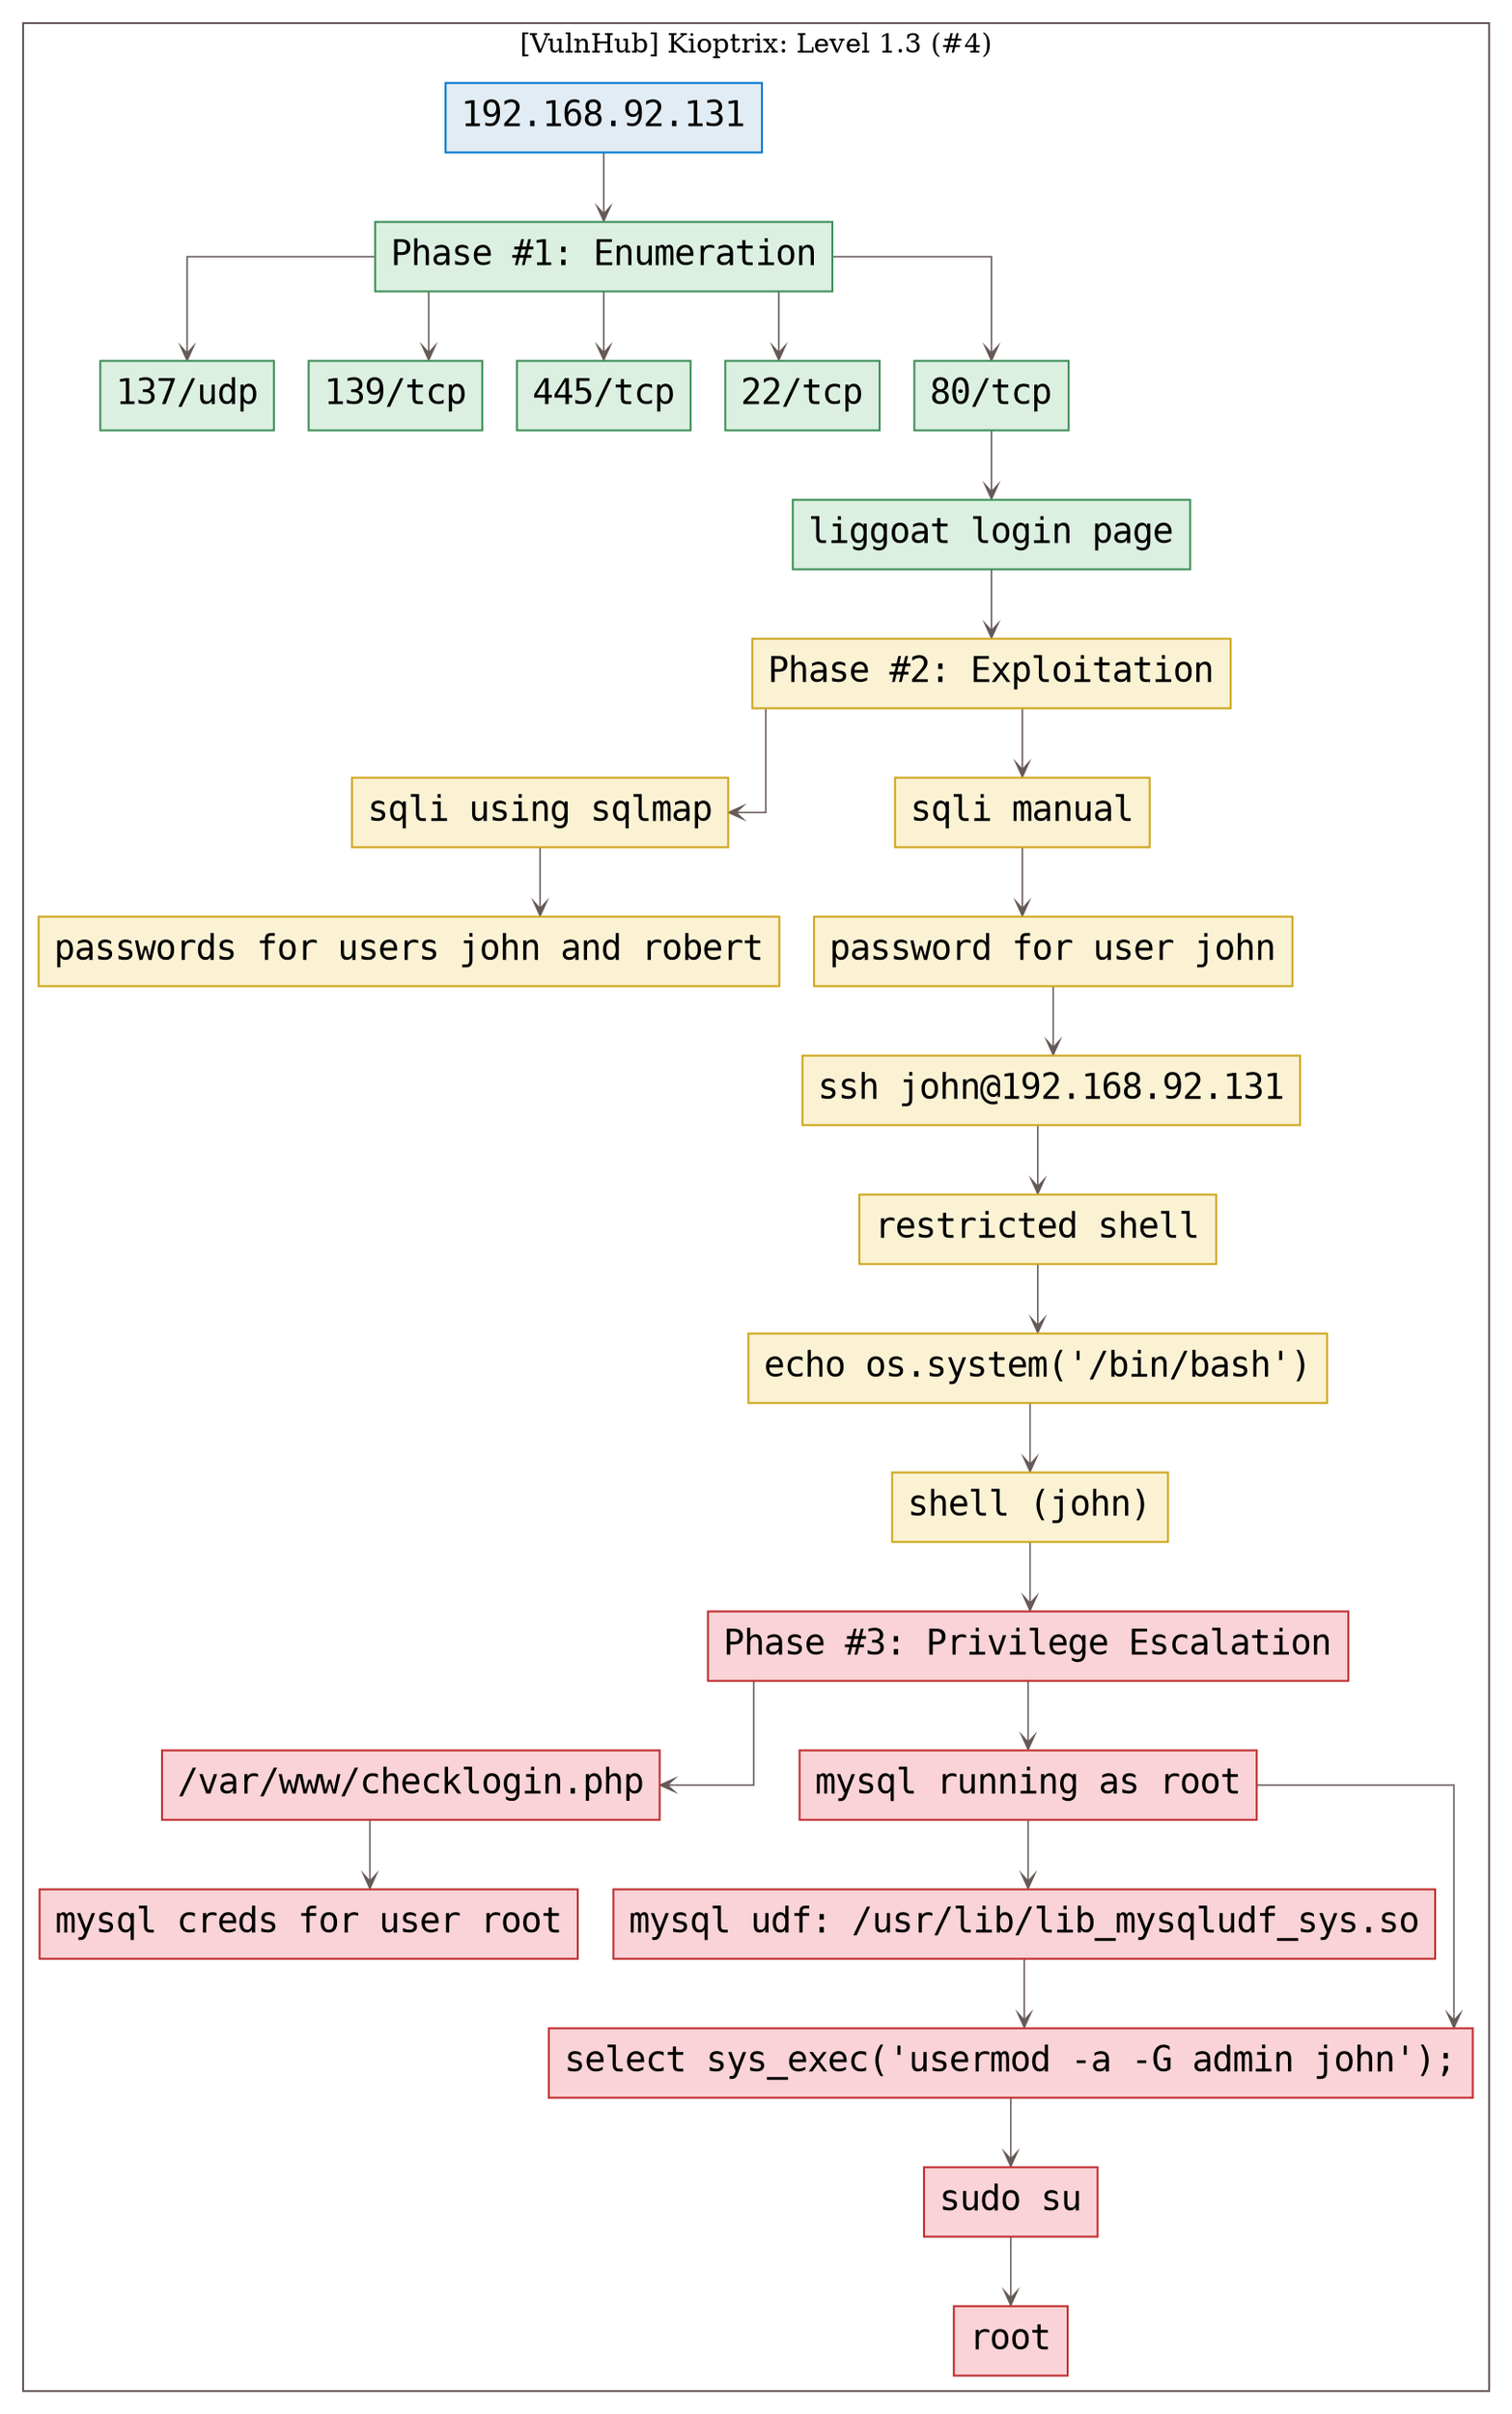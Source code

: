 digraph G {
  #rankdir=LR;
  nodesdictep=1.0; splines="ortho"; K=0.6; overlap=scale; fixedsize=true; resolution=72; bgcolor="#ffffff"; outputorder="edgesfirst";
  node [fontname="courier" fontsize=18 shape=box width=0.25 fillcolor="white" style="filled,solid"];
  edge [style=solid color="#665957" penwidth=0.75 arrowhead=vee arrowsize=0.75 ];

  0[label="192.168.92.131" color="#0077cc" fillcolor="#e1ecf4" tooltip="[VulnHub] Kioptrix: Level 1.3 (#4)"];
  10[label="ssh john@192.168.92.131" color="#cea51b" fillcolor="#fbf2d4" tooltip="Phase #2:Exploitation"];
  11[label="restricted shell" color="#cea51b" fillcolor="#fbf2d4" tooltip="Phase #2:Exploitation"];
  12[label="echo os.system('/bin/bash')" color="#cea51b" fillcolor="#fbf2d4" tooltip="Phase #2:Exploitation"];
  13[label="shell (john)" color="#cea51b" fillcolor="#fbf2d4" tooltip="Phase #2:Exploitation"];
  14[label="Phase #3: Privilege Escalation" color="#c02d2e" fillcolor="#f9d3d7" tooltip="Phase #3:Privilege Escalation"];
  15[label="/var/www/checklogin.php" color="#c02d2e" fillcolor="#f9d3d7" tooltip="Phase #3:Privilege Escalation"];
  16[label="mysql creds for user root" color="#c02d2e" fillcolor="#f9d3d7" tooltip="Phase #3:Privilege Escalation"];
  17[label="mysql running as root" color="#c02d2e" fillcolor="#f9d3d7" tooltip="Phase #3:Privilege Escalation"];
  18[label="mysql udf: /usr/lib/lib_mysqludf_sys.so" color="#c02d2e" fillcolor="#f9d3d7" tooltip="Phase #3:Privilege Escalation"];
  19[label="select sys_exec('usermod -a -G admin john');" color="#c02d2e" fillcolor="#f9d3d7" tooltip="Phase #3:Privilege Escalation"];
  1[label="Phase #1: Enumeration" color="#3d8f58" fillcolor="#dcf0e2" tooltip="Phase #1:Enumeration"];
  20[label="sudo su" color="#c02d2e" fillcolor="#f9d3d7" tooltip="Phase #3:Privilege Escalation"];
  21[label="root" color="#c02d2e" fillcolor="#f9d3d7" tooltip="Phase #3:Privilege Escalation"];
  22[label="137/udp" color="#3d8f58" fillcolor="#dcf0e2" tooltip="Phase #1:Enumeration"];
  23[label="139/tcp" color="#3d8f58" fillcolor="#dcf0e2" tooltip="Phase #1:Enumeration"];
  24[label="445/tcp" color="#3d8f58" fillcolor="#dcf0e2" tooltip="Phase #1:Enumeration"];
  2[label="22/tcp" color="#3d8f58" fillcolor="#dcf0e2" tooltip="Phase #1:Enumeration"];
  3[label="80/tcp" color="#3d8f58" fillcolor="#dcf0e2" tooltip="Phase #1:Enumeration"];
  4[label="liggoat login page" color="#3d8f58" fillcolor="#dcf0e2" tooltip="Phase #1:Enumeration"];
  5[label="Phase #2: Exploitation" color="#cea51b" fillcolor="#fbf2d4" tooltip="Phase #2:Exploitation"];
  6[label="sqli using sqlmap" color="#cea51b" fillcolor="#fbf2d4" tooltip="Phase #2:Exploitation"];
  7[label="passwords for users john and robert" color="#cea51b" fillcolor="#fbf2d4" tooltip="Phase #2:Exploitation"];
  8[label="sqli manual" color="#cea51b" fillcolor="#fbf2d4" tooltip="Phase #2:Exploitation"];
  9[label="password for user john" color="#cea51b" fillcolor="#fbf2d4" tooltip="Phase #2:Exploitation"];

  subgraph cluster_0 {
    node [style="filled,solid"];
    label = "[VulnHub] Kioptrix: Level 1.3 (#4)";
    color = "#665957";
    0 -> 1 [color="#665957"];
    1 -> 2 [color="#665957"];
    1 -> 22 [color="#665957"];
    1 -> 23 [color="#665957"];
    1 -> 24 [color="#665957"];
    1 -> 3 [color="#665957"];
    10 -> 11 [color="#665957"];
    11 -> 12 [color="#665957"];
    12 -> 13 [color="#665957"];
    13 -> 14 [color="#665957"];
    14 -> 15 [color="#665957"];
    14 -> 17 [color="#665957"];
    15 -> 16 [color="#665957"];
    17 -> 18 [color="#665957"];
    17 -> 19 [color="#665957"];
    18 -> 19 [color="#665957"];
    19 -> 20 [color="#665957"];
    20 -> 21 [color="#665957"];
    3 -> 4 [color="#665957"];
    4 -> 5 [color="#665957"];
    5 -> 6 [color="#665957"];
    5 -> 8 [color="#665957"];
    6 -> 7 [color="#665957"];
    8 -> 9 [color="#665957"];
    9 -> 10 [color="#665957"];
  }
}
